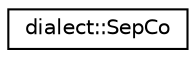digraph "Graphical Class Hierarchy"
{
  edge [fontname="Helvetica",fontsize="10",labelfontname="Helvetica",labelfontsize="10"];
  node [fontname="Helvetica",fontsize="10",shape=record];
  rankdir="LR";
  Node0 [label="dialect::SepCo",height=0.2,width=0.4,color="black", fillcolor="white", style="filled",URL="$structdialect_1_1SepCo.html"];
}
